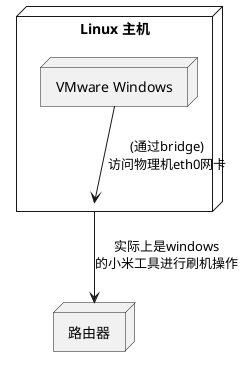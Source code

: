@startuml
    node "Linux 主机" as host{
        node "VMware Windows" as vm

        vm --> host :(通过bridge)\n访问物理机eth0网卡

    }
    node "路由器" as router
    host --> router :实际上是windows\n的小米工具进行刷机操作
@enduml